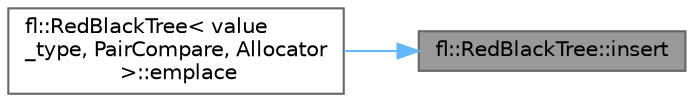 digraph "fl::RedBlackTree::insert"
{
 // INTERACTIVE_SVG=YES
 // LATEX_PDF_SIZE
  bgcolor="transparent";
  edge [fontname=Helvetica,fontsize=10,labelfontname=Helvetica,labelfontsize=10];
  node [fontname=Helvetica,fontsize=10,shape=box,height=0.2,width=0.4];
  rankdir="RL";
  Node1 [id="Node000001",label="fl::RedBlackTree::insert",height=0.2,width=0.4,color="gray40", fillcolor="grey60", style="filled", fontcolor="black",tooltip=" "];
  Node1 -> Node2 [id="edge1_Node000001_Node000002",dir="back",color="steelblue1",style="solid",tooltip=" "];
  Node2 [id="Node000002",label="fl::RedBlackTree\< value\l_type, PairCompare, Allocator\l \>::emplace",height=0.2,width=0.4,color="grey40", fillcolor="white", style="filled",URL="$dd/d28/classfl_1_1_red_black_tree_a1fe33d781c16fc6b64f27a6d25102fbc.html#a1fe33d781c16fc6b64f27a6d25102fbc",tooltip=" "];
}
